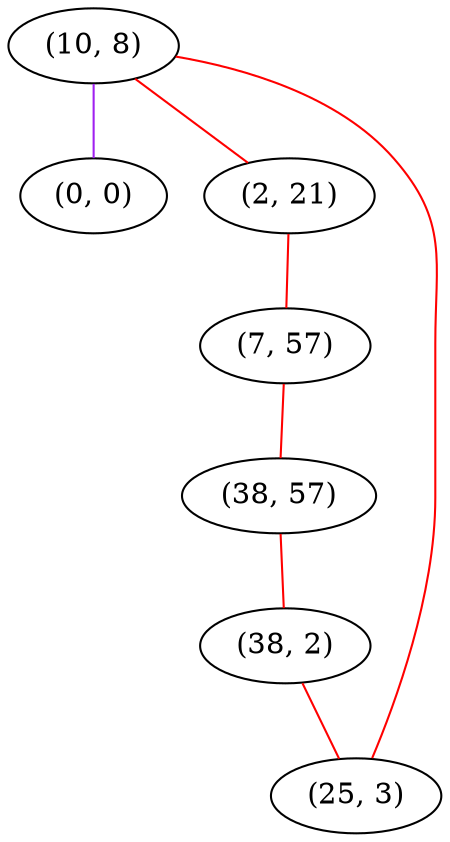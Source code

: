 graph "" {
"(10, 8)";
"(0, 0)";
"(2, 21)";
"(7, 57)";
"(38, 57)";
"(38, 2)";
"(25, 3)";
"(10, 8)" -- "(2, 21)"  [color=red, key=0, weight=1];
"(10, 8)" -- "(25, 3)"  [color=red, key=0, weight=1];
"(10, 8)" -- "(0, 0)"  [color=purple, key=0, weight=4];
"(2, 21)" -- "(7, 57)"  [color=red, key=0, weight=1];
"(7, 57)" -- "(38, 57)"  [color=red, key=0, weight=1];
"(38, 57)" -- "(38, 2)"  [color=red, key=0, weight=1];
"(38, 2)" -- "(25, 3)"  [color=red, key=0, weight=1];
}
